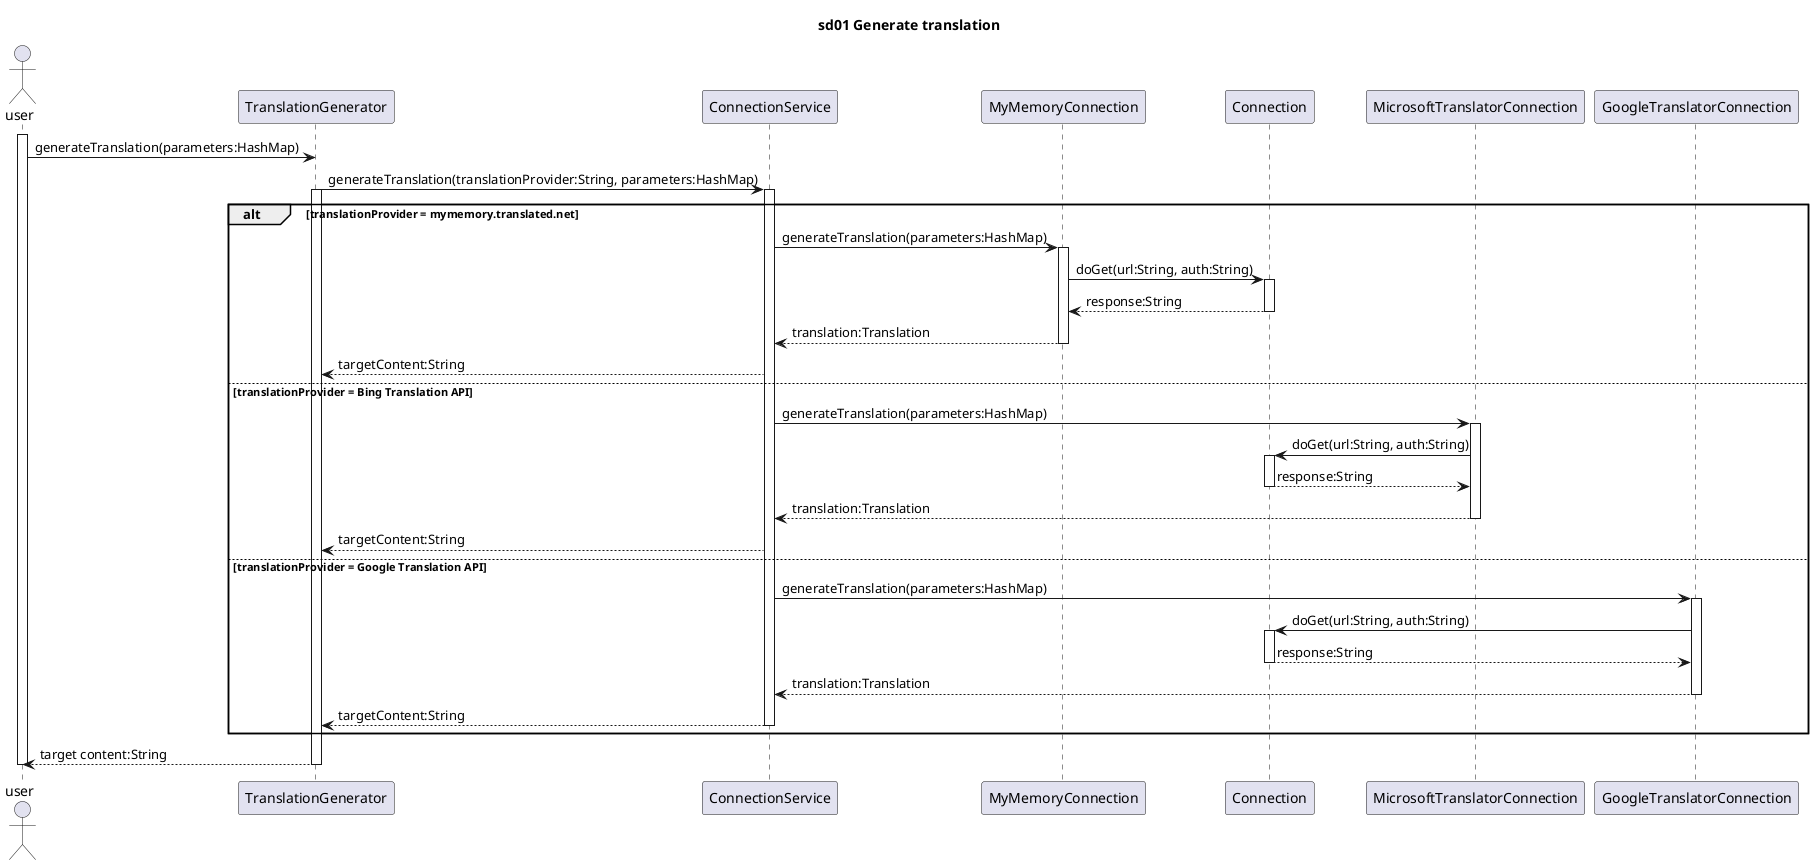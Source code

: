 @startuml
title sd01 Generate translation

actor user

activate user
user -> TranslationGenerator: generateTranslation(parameters:HashMap)
TranslationGenerator -> ConnectionService: generateTranslation(translationProvider:String, parameters:HashMap)
activate TranslationGenerator
alt translationProvider = mymemory.translated.net

activate ConnectionService
ConnectionService -> MyMemoryConnection: generateTranslation(parameters:HashMap)
activate MyMemoryConnection
MyMemoryConnection -> Connection:doGet(url:String, auth:String)
activate Connection
Connection-->MyMemoryConnection: response:String
deactivate Connection
MyMemoryConnection-->ConnectionService: translation:Translation
deactivate MyMemoryConnection
ConnectionService --> TranslationGenerator: targetContent:String
else translationProvider = Bing Translation API

ConnectionService -> MicrosoftTranslatorConnection: generateTranslation(parameters:HashMap)
activate MicrosoftTranslatorConnection
MicrosoftTranslatorConnection -> Connection:doGet(url:String, auth:String)
activate Connection
Connection-->MicrosoftTranslatorConnection: response:String
deactivate Connection
MicrosoftTranslatorConnection-->ConnectionService: translation:Translation
deactivate MicrosoftTranslatorConnection
ConnectionService --> TranslationGenerator: targetContent:String



else translationProvider = Google Translation API
ConnectionService -> GoogleTranslatorConnection: generateTranslation(parameters:HashMap)
activate GoogleTranslatorConnection
GoogleTranslatorConnection -> Connection:doGet(url:String, auth:String)
activate Connection
Connection-->GoogleTranslatorConnection: response:String
deactivate Connection
GoogleTranslatorConnection-->ConnectionService: translation:Translation
deactivate GoogleTranslatorConnection
ConnectionService --> TranslationGenerator: targetContent:String
deactivate ConnectionService

end

TranslationGenerator --> user: target content:String
deactivate TranslationGenerator
deactivate user

@enduml